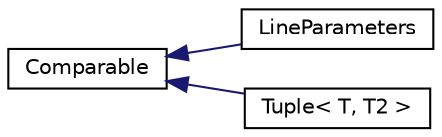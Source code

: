 digraph "Graphical Class Hierarchy"
{
  edge [fontname="Helvetica",fontsize="10",labelfontname="Helvetica",labelfontsize="10"];
  node [fontname="Helvetica",fontsize="10",shape=record];
  rankdir="LR";
  Node1 [label="Comparable",height=0.2,width=0.4,color="black", fillcolor="white", style="filled",URL="$a00001.html"];
  Node1 -> Node2 [dir="back",color="midnightblue",fontsize="10",style="solid",fontname="Helvetica"];
  Node2 [label="LineParameters",height=0.2,width=0.4,color="black", fillcolor="white", style="filled",URL="$a00006.html",tooltip="Created by timo on 14.12.18 . "];
  Node1 -> Node3 [dir="back",color="midnightblue",fontsize="10",style="solid",fontname="Helvetica"];
  Node3 [label="Tuple\< T, T2 \>",height=0.2,width=0.4,color="black", fillcolor="white", style="filled",URL="$a00010.html",tooltip="Created by timo on 5/23/15. "];
}
